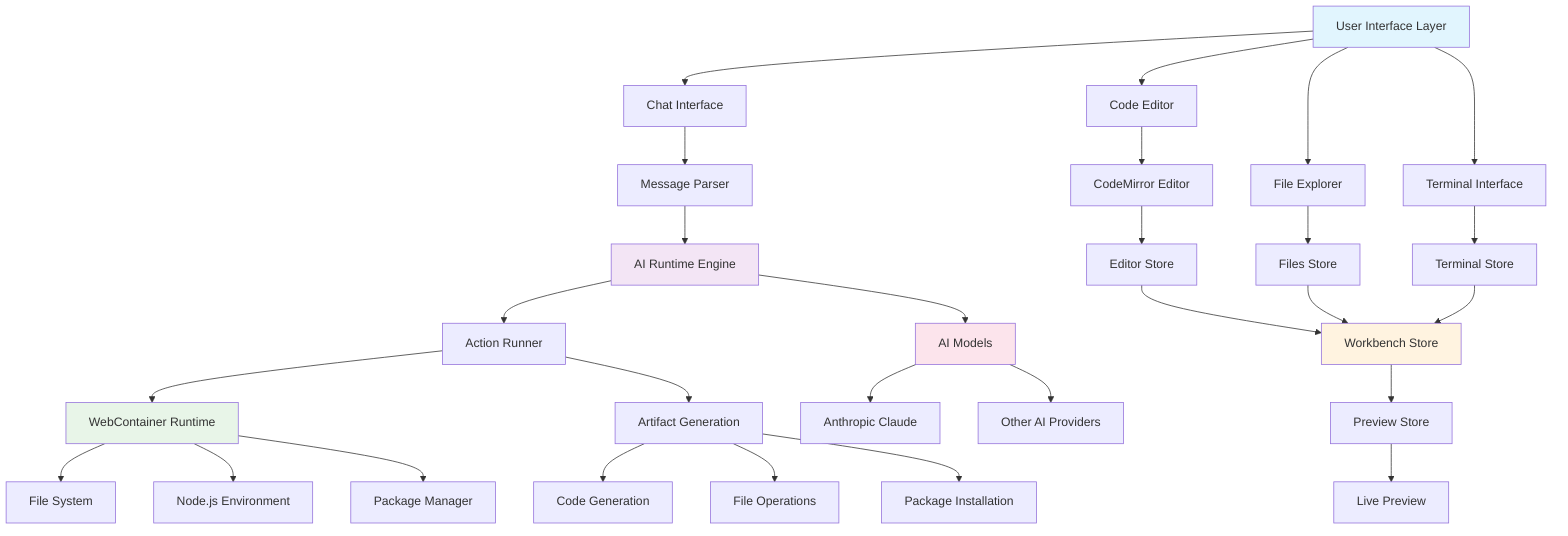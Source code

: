 graph TD
    A[User Interface Layer] --> B[Chat Interface]
    A --> C[Code Editor]
    A --> D[File Explorer]
    A --> E[Terminal Interface]
    
    B --> F[Message Parser]
    F --> G[AI Runtime Engine]
    G --> H[Action Runner]
    
    C --> I[CodeMirror Editor]
    I --> J[Editor Store]
    
    D --> K[Files Store]
    E --> L[Terminal Store]
    
    J --> M[Workbench Store]
    K --> M
    L --> M
    
    H --> N[WebContainer Runtime]
    N --> O[File System]
    N --> P[Node.js Environment]
    N --> Q[Package Manager]
    
    M --> R[Preview Store]
    R --> S[Live Preview]
    
    G --> T[AI Models]
    T --> U[Anthropic Claude]
    T --> V[Other AI Providers]
    
    H --> W[Artifact Generation]
    W --> X[Code Generation]
    W --> Y[File Operations]
    W --> Z[Package Installation]
    
    style A fill:#e1f5fe
    style G fill:#f3e5f5
    style M fill:#fff3e0
    style N fill:#e8f5e8
    style T fill:#fce4ec
